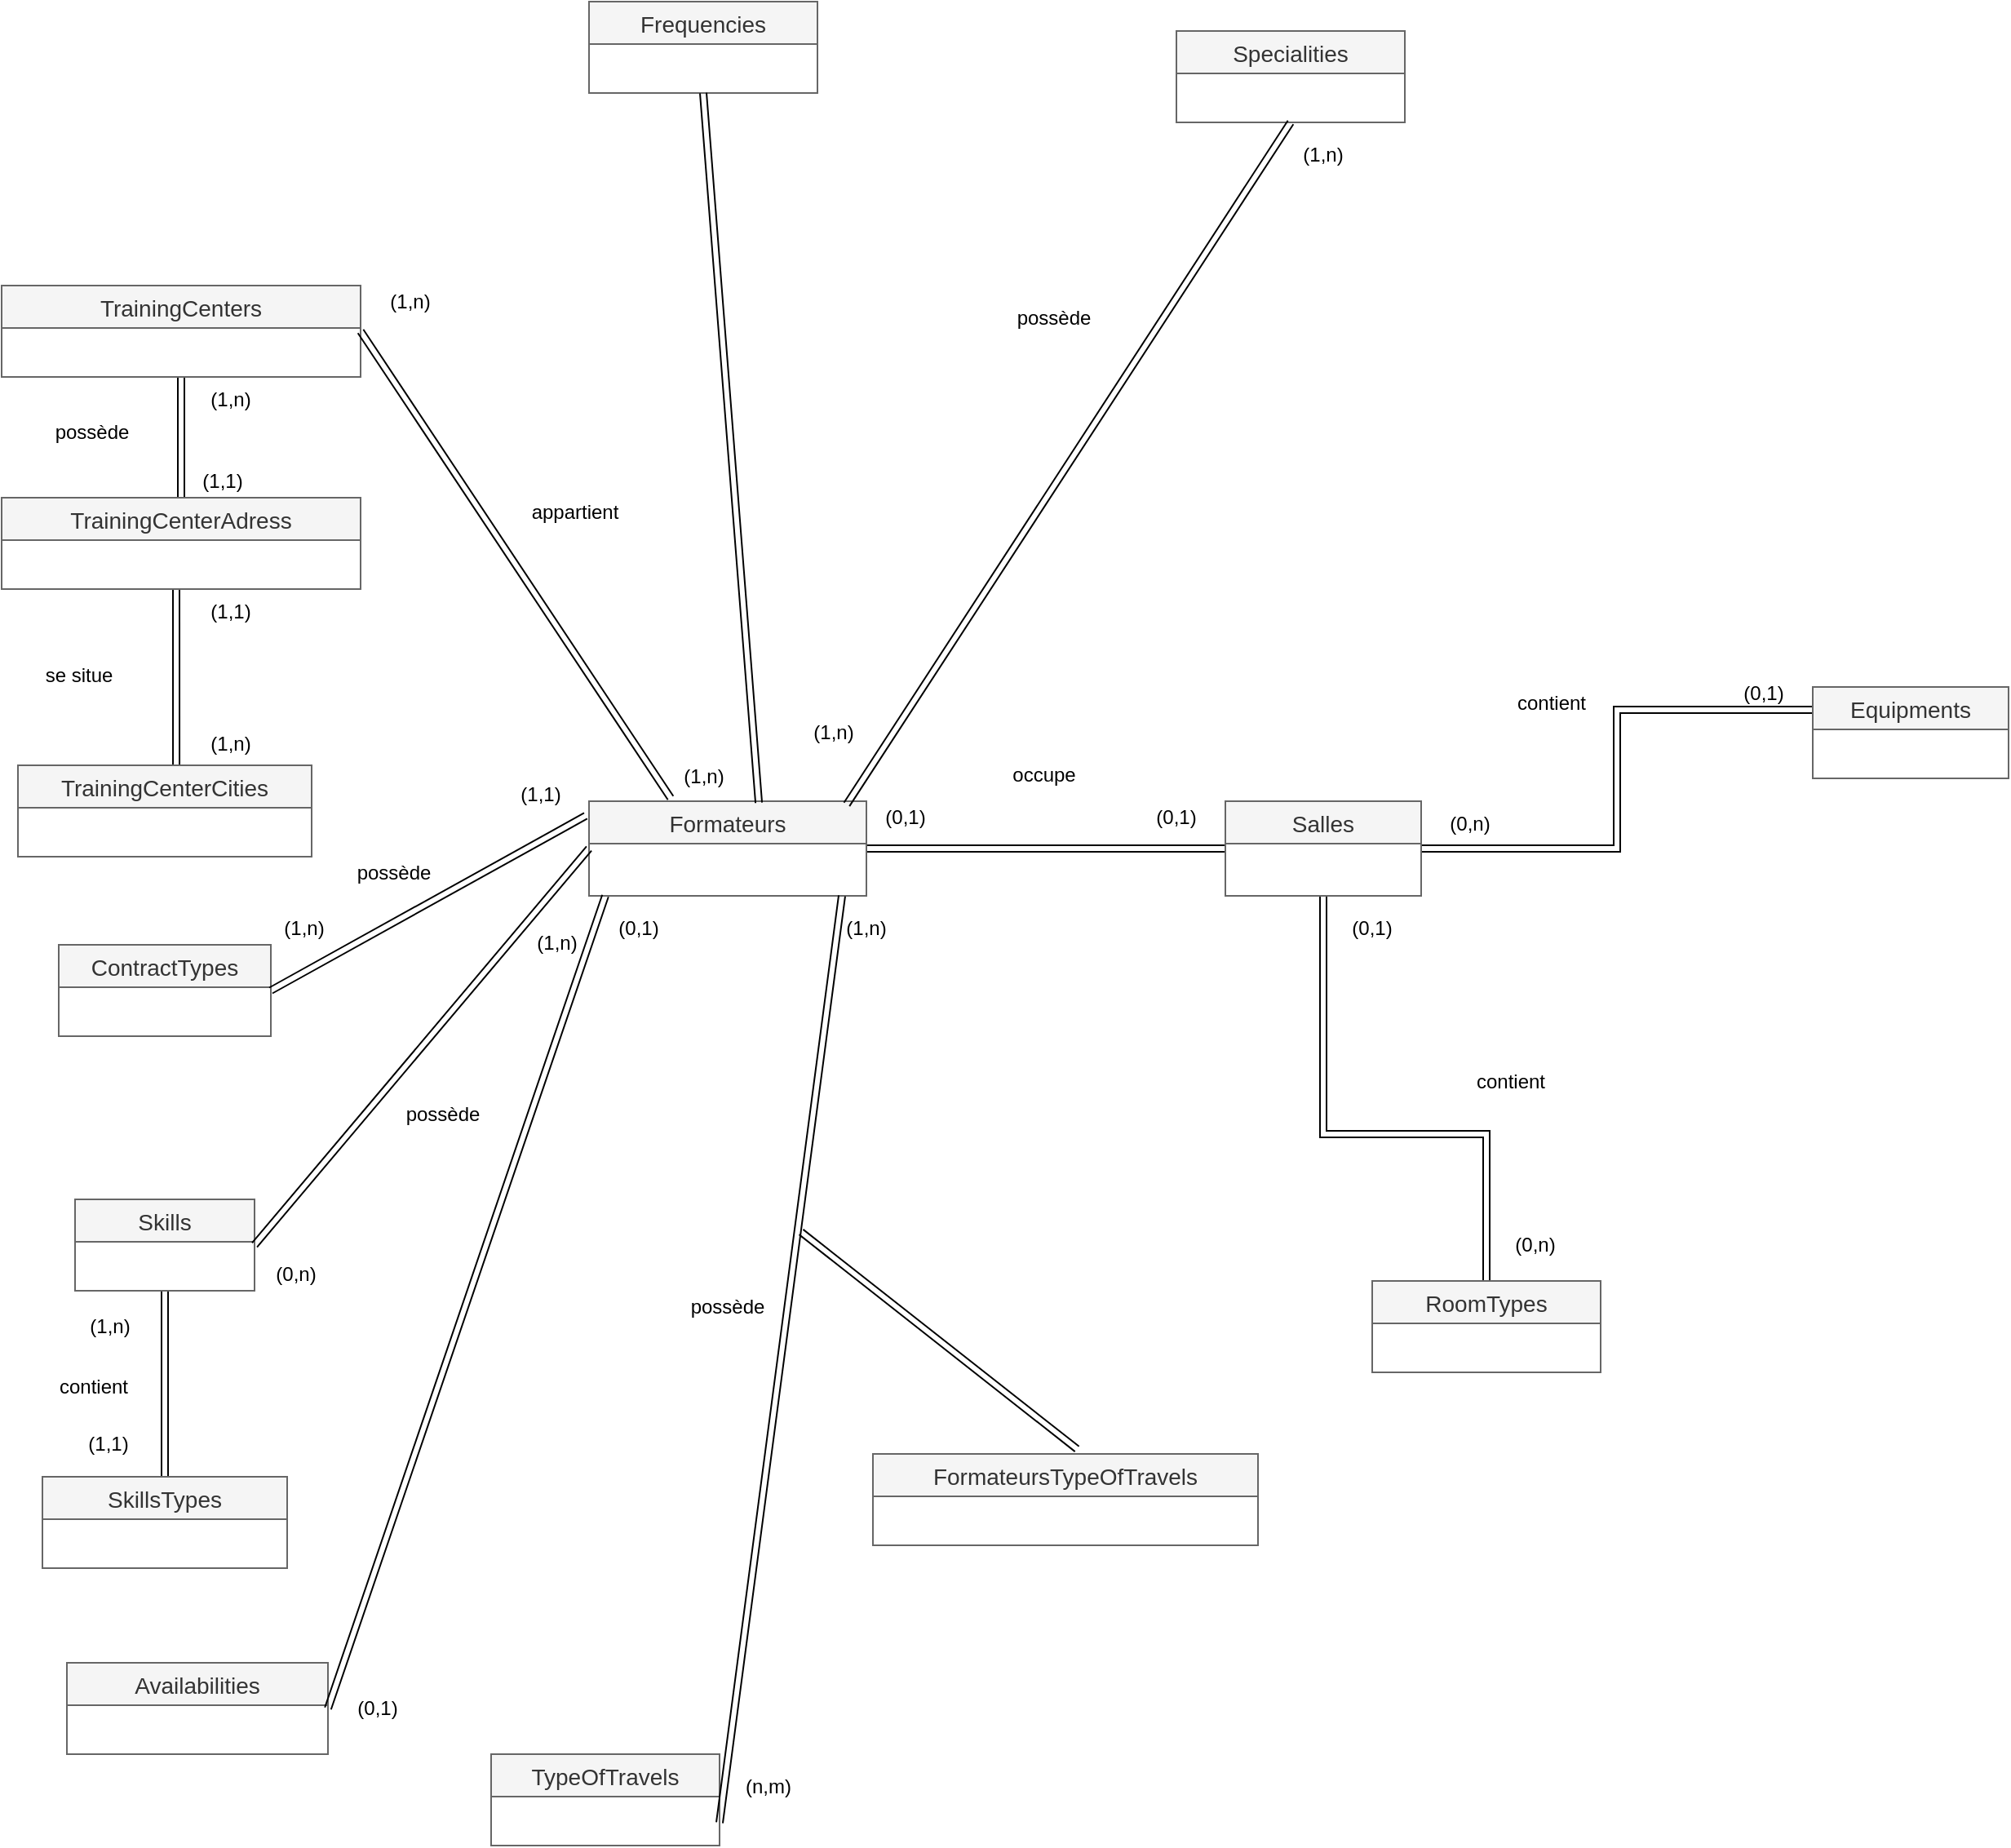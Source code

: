 <mxfile version="12.5.1" pages="2"><diagram id="z8Qfyt9-eMvjG8zOJKqd" name="Page-1"><mxGraphModel dx="1422" dy="1596" grid="1" gridSize="10" guides="1" tooltips="1" connect="1" arrows="1" fold="1" page="1" pageScale="1" pageWidth="1169" pageHeight="827" math="0" shadow="0"><root><mxCell id="0"/><mxCell id="1" parent="0"/><mxCell id="sPGg2wGzPHmWxdwKOFDi-5" style="edgeStyle=orthogonalEdgeStyle;rounded=0;orthogonalLoop=1;jettySize=auto;html=1;exitX=1;exitY=0.5;exitDx=0;exitDy=0;entryX=0;entryY=0.5;entryDx=0;entryDy=0;shape=link;" edge="1" parent="1" source="PxYrfyLk3lkFEPE1yaKh-5" target="sPGg2wGzPHmWxdwKOFDi-2"><mxGeometry relative="1" as="geometry"/></mxCell><mxCell id="PxYrfyLk3lkFEPE1yaKh-5" value="Formateurs" style="swimlane;fontStyle=0;childLayout=stackLayout;horizontal=1;startSize=26;fillColor=#f5f5f5;horizontalStack=0;resizeParent=1;resizeParentMax=0;resizeLast=0;collapsible=1;marginBottom=0;swimlaneFillColor=#ffffff;align=center;fontSize=14;strokeColor=#666666;fontColor=#333333;" parent="1" vertex="1"><mxGeometry x="390" y="326" width="170" height="58" as="geometry"/></mxCell><mxCell id="sPGg2wGzPHmWxdwKOFDi-31" style="edgeStyle=orthogonalEdgeStyle;shape=link;rounded=0;orthogonalLoop=1;jettySize=auto;html=1;exitX=0.5;exitY=1;exitDx=0;exitDy=0;entryX=0.5;entryY=0;entryDx=0;entryDy=0;" edge="1" parent="1" source="PxYrfyLk3lkFEPE1yaKh-94" target="RFUtf2Z5HmkwOicb4BiN-16"><mxGeometry relative="1" as="geometry"><Array as="points"><mxPoint x="140" y="120"/><mxPoint x="140" y="120"/></Array></mxGeometry></mxCell><mxCell id="PxYrfyLk3lkFEPE1yaKh-94" value="TrainingCenters" style="swimlane;fontStyle=0;childLayout=stackLayout;horizontal=1;startSize=26;fillColor=#f5f5f5;horizontalStack=0;resizeParent=1;resizeParentMax=0;resizeLast=0;collapsible=1;marginBottom=0;swimlaneFillColor=#ffffff;align=center;fontSize=14;strokeColor=#666666;fontColor=#333333;" parent="1" vertex="1"><mxGeometry x="30" y="10" width="220" height="56" as="geometry"/></mxCell><mxCell id="PxYrfyLk3lkFEPE1yaKh-97" value="Frequencies" style="swimlane;fontStyle=0;childLayout=stackLayout;horizontal=1;startSize=26;fillColor=#f5f5f5;horizontalStack=0;resizeParent=1;resizeParentMax=0;resizeLast=0;collapsible=1;marginBottom=0;swimlaneFillColor=#ffffff;align=center;fontSize=14;strokeColor=#666666;fontColor=#333333;" parent="1" vertex="1"><mxGeometry x="390" y="-164" width="140" height="56" as="geometry"/></mxCell><mxCell id="PxYrfyLk3lkFEPE1yaKh-100" value="Specialities" style="swimlane;fontStyle=0;childLayout=stackLayout;horizontal=1;startSize=26;fillColor=#f5f5f5;horizontalStack=0;resizeParent=1;resizeParentMax=0;resizeLast=0;collapsible=1;marginBottom=0;swimlaneFillColor=#ffffff;align=center;fontSize=14;strokeColor=#666666;fontColor=#333333;" parent="1" vertex="1"><mxGeometry x="750" y="-146" width="140" height="56" as="geometry"/></mxCell><mxCell id="_mX2zybibpnwXKWgDiXK-1" value="ContractTypes" style="swimlane;fontStyle=0;childLayout=stackLayout;horizontal=1;startSize=26;fillColor=#f5f5f5;horizontalStack=0;resizeParent=1;resizeParentMax=0;resizeLast=0;collapsible=1;marginBottom=0;swimlaneFillColor=#ffffff;align=center;fontSize=14;strokeColor=#666666;fontColor=#333333;" parent="1" vertex="1"><mxGeometry x="65" y="414" width="130" height="56" as="geometry"/></mxCell><mxCell id="sPGg2wGzPHmWxdwKOFDi-41" style="edgeStyle=orthogonalEdgeStyle;shape=link;rounded=0;orthogonalLoop=1;jettySize=auto;html=1;exitX=0.5;exitY=1;exitDx=0;exitDy=0;entryX=0.5;entryY=0;entryDx=0;entryDy=0;" edge="1" parent="1" source="_mX2zybibpnwXKWgDiXK-6" target="RFUtf2Z5HmkwOicb4BiN-1"><mxGeometry relative="1" as="geometry"/></mxCell><mxCell id="_mX2zybibpnwXKWgDiXK-6" value="Skills" style="swimlane;fontStyle=0;childLayout=stackLayout;horizontal=1;startSize=26;fillColor=#f5f5f5;horizontalStack=0;resizeParent=1;resizeParentMax=0;resizeLast=0;collapsible=1;marginBottom=0;swimlaneFillColor=#ffffff;align=center;fontSize=14;strokeColor=#666666;fontColor=#333333;" parent="1" vertex="1"><mxGeometry x="75" y="570" width="110" height="56" as="geometry"/></mxCell><mxCell id="RFUtf2Z5HmkwOicb4BiN-1" value="SkillsTypes" style="swimlane;fontStyle=0;childLayout=stackLayout;horizontal=1;startSize=26;fillColor=#f5f5f5;horizontalStack=0;resizeParent=1;resizeParentMax=0;resizeLast=0;collapsible=1;marginBottom=0;swimlaneFillColor=#ffffff;align=center;fontSize=14;strokeColor=#666666;fontColor=#333333;" parent="1" vertex="1"><mxGeometry x="55" y="740" width="150" height="56" as="geometry"/></mxCell><mxCell id="RFUtf2Z5HmkwOicb4BiN-6" value="Availabilities" style="swimlane;fontStyle=0;childLayout=stackLayout;horizontal=1;startSize=26;fillColor=#f5f5f5;horizontalStack=0;resizeParent=1;resizeParentMax=0;resizeLast=0;collapsible=1;marginBottom=0;swimlaneFillColor=#ffffff;align=center;fontSize=14;strokeColor=#666666;fontColor=#333333;" parent="1" vertex="1"><mxGeometry x="70" y="854" width="160" height="56" as="geometry"/></mxCell><mxCell id="RFUtf2Z5HmkwOicb4BiN-11" value="TypeOfTravels" style="swimlane;fontStyle=0;childLayout=stackLayout;horizontal=1;startSize=26;fillColor=#f5f5f5;horizontalStack=0;resizeParent=1;resizeParentMax=0;resizeLast=0;collapsible=1;marginBottom=0;swimlaneFillColor=#ffffff;align=center;fontSize=14;strokeColor=#666666;fontColor=#333333;" parent="1" vertex="1"><mxGeometry x="330" y="910" width="140" height="56" as="geometry"/></mxCell><mxCell id="sPGg2wGzPHmWxdwKOFDi-32" style="edgeStyle=orthogonalEdgeStyle;shape=link;rounded=0;orthogonalLoop=1;jettySize=auto;html=1;exitX=0.5;exitY=1;exitDx=0;exitDy=0;entryX=0.539;entryY=0.018;entryDx=0;entryDy=0;entryPerimeter=0;" edge="1" parent="1" source="RFUtf2Z5HmkwOicb4BiN-16" target="RFUtf2Z5HmkwOicb4BiN-34"><mxGeometry relative="1" as="geometry"><Array as="points"><mxPoint x="180" y="194"/><mxPoint x="182" y="194"/></Array></mxGeometry></mxCell><mxCell id="RFUtf2Z5HmkwOicb4BiN-16" value="TrainingCenterAdress" style="swimlane;fontStyle=0;childLayout=stackLayout;horizontal=1;startSize=26;fillColor=#f5f5f5;horizontalStack=0;resizeParent=1;resizeParentMax=0;resizeLast=0;collapsible=1;marginBottom=0;swimlaneFillColor=#ffffff;align=center;fontSize=14;strokeColor=#666666;fontColor=#333333;" parent="1" vertex="1"><mxGeometry x="30" y="140" width="220" height="56" as="geometry"/></mxCell><mxCell id="RFUtf2Z5HmkwOicb4BiN-34" value="TrainingCenterCities" style="swimlane;fontStyle=0;childLayout=stackLayout;horizontal=1;startSize=26;fillColor=#f5f5f5;horizontalStack=0;resizeParent=1;resizeParentMax=0;resizeLast=0;collapsible=1;marginBottom=0;swimlaneFillColor=#ffffff;align=center;fontSize=14;strokeColor=#666666;fontColor=#333333;" parent="1" vertex="1"><mxGeometry x="40" y="304" width="180" height="56" as="geometry"/></mxCell><mxCell id="sPGg2wGzPHmWxdwKOFDi-11" style="edgeStyle=orthogonalEdgeStyle;rounded=0;orthogonalLoop=1;jettySize=auto;html=1;exitX=1;exitY=0.5;exitDx=0;exitDy=0;entryX=0;entryY=0.25;entryDx=0;entryDy=0;shape=link;" edge="1" parent="1" source="sPGg2wGzPHmWxdwKOFDi-2" target="sPGg2wGzPHmWxdwKOFDi-3"><mxGeometry relative="1" as="geometry"/></mxCell><mxCell id="sPGg2wGzPHmWxdwKOFDi-25" style="edgeStyle=orthogonalEdgeStyle;shape=link;rounded=0;orthogonalLoop=1;jettySize=auto;html=1;exitX=0.5;exitY=1;exitDx=0;exitDy=0;entryX=0.5;entryY=0;entryDx=0;entryDy=0;" edge="1" parent="1" source="sPGg2wGzPHmWxdwKOFDi-2" target="sPGg2wGzPHmWxdwKOFDi-4"><mxGeometry relative="1" as="geometry"><Array as="points"><mxPoint x="840" y="530"/><mxPoint x="940" y="530"/></Array></mxGeometry></mxCell><mxCell id="sPGg2wGzPHmWxdwKOFDi-2" value="Salles" style="swimlane;fontStyle=0;childLayout=stackLayout;horizontal=1;startSize=26;fillColor=#f5f5f5;horizontalStack=0;resizeParent=1;resizeParentMax=0;resizeLast=0;collapsible=1;marginBottom=0;swimlaneFillColor=#ffffff;align=center;fontSize=14;labelBackgroundColor=none;strokeColor=#666666;fontColor=#333333;" vertex="1" parent="1"><mxGeometry x="780" y="326" width="120" height="58" as="geometry"/></mxCell><mxCell id="sPGg2wGzPHmWxdwKOFDi-3" value="Equipments" style="swimlane;fontStyle=0;childLayout=stackLayout;horizontal=1;startSize=26;fillColor=#f5f5f5;horizontalStack=0;resizeParent=1;resizeParentMax=0;resizeLast=0;collapsible=1;marginBottom=0;swimlaneFillColor=#ffffff;align=center;fontSize=14;strokeColor=#666666;fontColor=#333333;" vertex="1" parent="1"><mxGeometry x="1140" y="256" width="120" height="56" as="geometry"/></mxCell><mxCell id="sPGg2wGzPHmWxdwKOFDi-4" value="RoomTypes" style="swimlane;fontStyle=0;childLayout=stackLayout;horizontal=1;startSize=26;fillColor=#f5f5f5;horizontalStack=0;resizeParent=1;resizeParentMax=0;resizeLast=0;collapsible=1;marginBottom=0;swimlaneFillColor=#ffffff;align=center;fontSize=14;strokeColor=#666666;fontColor=#333333;" vertex="1" parent="1"><mxGeometry x="870" y="620" width="140" height="56" as="geometry"/></mxCell><mxCell id="sPGg2wGzPHmWxdwKOFDi-7" value="(0,1)" style="text;html=1;strokeColor=none;fillColor=none;align=center;verticalAlign=middle;whiteSpace=wrap;rounded=0;" vertex="1" parent="1"><mxGeometry x="564" y="326" width="40" height="20" as="geometry"/></mxCell><mxCell id="sPGg2wGzPHmWxdwKOFDi-8" value="(0,1)" style="text;html=1;strokeColor=none;fillColor=none;align=center;verticalAlign=middle;whiteSpace=wrap;rounded=0;" vertex="1" parent="1"><mxGeometry x="730" y="326" width="40" height="20" as="geometry"/></mxCell><mxCell id="sPGg2wGzPHmWxdwKOFDi-16" value="(0,n)" style="text;html=1;strokeColor=none;fillColor=none;align=center;verticalAlign=middle;whiteSpace=wrap;rounded=0;" vertex="1" parent="1"><mxGeometry x="910" y="330" width="40" height="20" as="geometry"/></mxCell><mxCell id="sPGg2wGzPHmWxdwKOFDi-19" value="(0,1)" style="text;html=1;strokeColor=none;fillColor=none;align=center;verticalAlign=middle;whiteSpace=wrap;rounded=0;" vertex="1" parent="1"><mxGeometry x="1090" y="250" width="40" height="20" as="geometry"/></mxCell><mxCell id="sPGg2wGzPHmWxdwKOFDi-26" value="(0,1)" style="text;html=1;strokeColor=none;fillColor=none;align=center;verticalAlign=middle;whiteSpace=wrap;rounded=0;" vertex="1" parent="1"><mxGeometry x="850" y="394" width="40" height="20" as="geometry"/></mxCell><mxCell id="sPGg2wGzPHmWxdwKOFDi-27" value="(0,n)" style="text;html=1;strokeColor=none;fillColor=none;align=center;verticalAlign=middle;whiteSpace=wrap;rounded=0;" vertex="1" parent="1"><mxGeometry x="950" y="588" width="40" height="20" as="geometry"/></mxCell><mxCell id="sPGg2wGzPHmWxdwKOFDi-29" value="" style="endArrow=classic;html=1;exitX=0.929;exitY=0.034;exitDx=0;exitDy=0;exitPerimeter=0;entryX=0.5;entryY=1;entryDx=0;entryDy=0;shape=link;" edge="1" parent="1" source="PxYrfyLk3lkFEPE1yaKh-5" target="PxYrfyLk3lkFEPE1yaKh-100"><mxGeometry width="50" height="50" relative="1" as="geometry"><mxPoint x="520" y="340" as="sourcePoint"/><mxPoint x="310" y="-220" as="targetPoint"/></mxGeometry></mxCell><mxCell id="sPGg2wGzPHmWxdwKOFDi-30" value="" style="endArrow=classic;html=1;exitX=0.612;exitY=0.017;exitDx=0;exitDy=0;entryX=0.5;entryY=1;entryDx=0;entryDy=0;exitPerimeter=0;shape=link;" edge="1" parent="1" source="PxYrfyLk3lkFEPE1yaKh-5" target="PxYrfyLk3lkFEPE1yaKh-97"><mxGeometry width="50" height="50" relative="1" as="geometry"><mxPoint x="546.95" y="435.962" as="sourcePoint"/><mxPoint x="250.0" y="-110.002" as="targetPoint"/></mxGeometry></mxCell><mxCell id="sPGg2wGzPHmWxdwKOFDi-34" value="" style="endArrow=classic;html=1;exitX=-0.012;exitY=0.155;exitDx=0;exitDy=0;entryX=1;entryY=0.5;entryDx=0;entryDy=0;exitPerimeter=0;shape=link;" edge="1" parent="1" source="PxYrfyLk3lkFEPE1yaKh-5" target="_mX2zybibpnwXKWgDiXK-1"><mxGeometry width="50" height="50" relative="1" as="geometry"><mxPoint x="390" y="350" as="sourcePoint"/><mxPoint x="256.25" y="394" as="targetPoint"/></mxGeometry></mxCell><mxCell id="sPGg2wGzPHmWxdwKOFDi-36" value="" style="endArrow=classic;html=1;shape=link;entryX=1;entryY=0.5;entryDx=0;entryDy=0;" edge="1" parent="1" target="PxYrfyLk3lkFEPE1yaKh-94"><mxGeometry width="50" height="50" relative="1" as="geometry"><mxPoint x="440" y="324" as="sourcePoint"/><mxPoint x="290" y="40" as="targetPoint"/></mxGeometry></mxCell><mxCell id="sPGg2wGzPHmWxdwKOFDi-37" value="occupe" style="text;html=1;strokeColor=none;fillColor=none;align=center;verticalAlign=middle;whiteSpace=wrap;rounded=0;" vertex="1" parent="1"><mxGeometry x="604" y="300" width="130" height="20" as="geometry"/></mxCell><mxCell id="sPGg2wGzPHmWxdwKOFDi-38" value="contient" style="text;html=1;strokeColor=none;fillColor=none;align=center;verticalAlign=middle;whiteSpace=wrap;rounded=0;rotation=0;" vertex="1" parent="1"><mxGeometry x="910" y="256" width="140" height="20" as="geometry"/></mxCell><mxCell id="sPGg2wGzPHmWxdwKOFDi-39" value="contient" style="text;html=1;strokeColor=none;fillColor=none;align=center;verticalAlign=middle;whiteSpace=wrap;rounded=0;rotation=0;" vertex="1" parent="1"><mxGeometry x="890" y="488" width="130" height="20" as="geometry"/></mxCell><mxCell id="sPGg2wGzPHmWxdwKOFDi-40" value="" style="endArrow=classic;html=1;exitX=0;exitY=0.5;exitDx=0;exitDy=0;entryX=1;entryY=0.5;entryDx=0;entryDy=0;shape=link;" edge="1" parent="1" source="PxYrfyLk3lkFEPE1yaKh-5" target="_mX2zybibpnwXKWgDiXK-6"><mxGeometry width="50" height="50" relative="1" as="geometry"><mxPoint x="397.96" y="344.99" as="sourcePoint"/><mxPoint x="250" y="396" as="targetPoint"/></mxGeometry></mxCell><mxCell id="sPGg2wGzPHmWxdwKOFDi-42" value="" style="endArrow=classic;html=1;exitX=0;exitY=0.5;exitDx=0;exitDy=0;entryX=1;entryY=0.5;entryDx=0;entryDy=0;shape=link;" edge="1" parent="1" target="RFUtf2Z5HmkwOicb4BiN-6"><mxGeometry width="50" height="50" relative="1" as="geometry"><mxPoint x="400" y="384" as="sourcePoint"/><mxPoint x="230" y="517" as="targetPoint"/></mxGeometry></mxCell><mxCell id="sPGg2wGzPHmWxdwKOFDi-43" value="" style="endArrow=classic;html=1;exitX=0;exitY=0.5;exitDx=0;exitDy=0;entryX=1;entryY=0.75;entryDx=0;entryDy=0;shape=link;" edge="1" parent="1" target="RFUtf2Z5HmkwOicb4BiN-11"><mxGeometry width="50" height="50" relative="1" as="geometry"><mxPoint x="545" y="384" as="sourcePoint"/><mxPoint x="380" y="818" as="targetPoint"/></mxGeometry></mxCell><mxCell id="sPGg2wGzPHmWxdwKOFDi-44" value="(1,n)" style="text;html=1;strokeColor=none;fillColor=none;align=center;verticalAlign=middle;whiteSpace=wrap;rounded=0;" vertex="1" parent="1"><mxGeometry x="540" y="394" width="40" height="20" as="geometry"/></mxCell><mxCell id="sPGg2wGzPHmWxdwKOFDi-45" value="(n,m)" style="text;html=1;strokeColor=none;fillColor=none;align=center;verticalAlign=middle;whiteSpace=wrap;rounded=0;" vertex="1" parent="1"><mxGeometry x="480" y="920" width="40" height="20" as="geometry"/></mxCell><mxCell id="sPGg2wGzPHmWxdwKOFDi-46" value="possède" style="text;html=1;strokeColor=none;fillColor=none;align=center;verticalAlign=middle;whiteSpace=wrap;rounded=0;rotation=0;" vertex="1" parent="1"><mxGeometry x="420" y="626" width="110" height="20" as="geometry"/></mxCell><mxCell id="sPGg2wGzPHmWxdwKOFDi-47" value="FormateursTypeOfTravels" style="swimlane;fontStyle=0;childLayout=stackLayout;horizontal=1;startSize=26;fillColor=#f5f5f5;horizontalStack=0;resizeParent=1;resizeParentMax=0;resizeLast=0;collapsible=1;marginBottom=0;swimlaneFillColor=#ffffff;align=center;fontSize=14;strokeColor=#666666;fontColor=#333333;" vertex="1" parent="1"><mxGeometry x="564" y="726" width="236" height="56" as="geometry"/></mxCell><mxCell id="sPGg2wGzPHmWxdwKOFDi-49" value="" style="endArrow=classic;html=1;entryX=0.53;entryY=-0.054;entryDx=0;entryDy=0;shape=link;entryPerimeter=0;" edge="1" parent="sPGg2wGzPHmWxdwKOFDi-47" target="sPGg2wGzPHmWxdwKOFDi-47"><mxGeometry width="50" height="50" relative="1" as="geometry"><mxPoint x="-44" y="-136" as="sourcePoint"/><mxPoint x="16" y="402" as="targetPoint"/></mxGeometry></mxCell><mxCell id="sPGg2wGzPHmWxdwKOFDi-51" value="(1,n)" style="text;html=1;strokeColor=none;fillColor=none;align=center;verticalAlign=middle;whiteSpace=wrap;rounded=0;" vertex="1" parent="1"><mxGeometry x="520" y="274" width="40" height="20" as="geometry"/></mxCell><mxCell id="sPGg2wGzPHmWxdwKOFDi-53" value="(1,n)" style="text;html=1;strokeColor=none;fillColor=none;align=center;verticalAlign=middle;whiteSpace=wrap;rounded=0;" vertex="1" parent="1"><mxGeometry x="820" y="-80" width="40" height="20" as="geometry"/></mxCell><mxCell id="sPGg2wGzPHmWxdwKOFDi-57" value="possède" style="text;html=1;strokeColor=none;fillColor=none;align=center;verticalAlign=middle;whiteSpace=wrap;rounded=0;" vertex="1" parent="1"><mxGeometry x="620" y="20" width="110" height="20" as="geometry"/></mxCell><mxCell id="sPGg2wGzPHmWxdwKOFDi-70" value="(0,1)" style="text;html=1;align=center;verticalAlign=middle;resizable=0;points=[];autosize=1;" vertex="1" parent="1"><mxGeometry x="400" y="394" width="40" height="20" as="geometry"/></mxCell><mxCell id="sPGg2wGzPHmWxdwKOFDi-71" value="&lt;div&gt;(0,1)&lt;/div&gt;" style="text;html=1;align=center;verticalAlign=middle;resizable=0;points=[];autosize=1;" vertex="1" parent="1"><mxGeometry x="240" y="872" width="40" height="20" as="geometry"/></mxCell><mxCell id="sPGg2wGzPHmWxdwKOFDi-72" value="(1,n)" style="text;html=1;align=center;verticalAlign=middle;resizable=0;points=[];autosize=1;" vertex="1" parent="1"><mxGeometry x="350" y="403" width="40" height="20" as="geometry"/></mxCell><mxCell id="sPGg2wGzPHmWxdwKOFDi-73" value="possède" style="text;html=1;align=center;verticalAlign=middle;resizable=0;points=[];autosize=1;" vertex="1" parent="1"><mxGeometry x="270" y="508" width="60" height="20" as="geometry"/></mxCell><mxCell id="sPGg2wGzPHmWxdwKOFDi-74" value="(0,n)" style="text;html=1;align=center;verticalAlign=middle;resizable=0;points=[];autosize=1;" vertex="1" parent="1"><mxGeometry x="190" y="606" width="40" height="20" as="geometry"/></mxCell><mxCell id="sPGg2wGzPHmWxdwKOFDi-75" value="&lt;div&gt;contient&lt;/div&gt;" style="text;html=1;align=center;verticalAlign=middle;resizable=0;points=[];autosize=1;" vertex="1" parent="1"><mxGeometry x="56" y="675" width="60" height="20" as="geometry"/></mxCell><mxCell id="sPGg2wGzPHmWxdwKOFDi-76" value="(1,n)" style="text;html=1;align=center;verticalAlign=middle;resizable=0;points=[];autosize=1;" vertex="1" parent="1"><mxGeometry x="76" y="638" width="40" height="20" as="geometry"/></mxCell><mxCell id="sPGg2wGzPHmWxdwKOFDi-77" value="(1,1)" style="text;html=1;align=center;verticalAlign=middle;resizable=0;points=[];autosize=1;" vertex="1" parent="1"><mxGeometry x="75" y="710" width="40" height="20" as="geometry"/></mxCell><mxCell id="sPGg2wGzPHmWxdwKOFDi-78" value="possède" style="text;html=1;align=center;verticalAlign=middle;resizable=0;points=[];autosize=1;" vertex="1" parent="1"><mxGeometry x="240" y="360" width="60" height="20" as="geometry"/></mxCell><mxCell id="sPGg2wGzPHmWxdwKOFDi-79" value="(1,1)" style="text;html=1;align=center;verticalAlign=middle;resizable=0;points=[];autosize=1;" vertex="1" parent="1"><mxGeometry x="340" y="312" width="40" height="20" as="geometry"/></mxCell><mxCell id="sPGg2wGzPHmWxdwKOFDi-80" value="(1,n)" style="text;html=1;align=center;verticalAlign=middle;resizable=0;points=[];autosize=1;" vertex="1" parent="1"><mxGeometry x="195" y="394" width="40" height="20" as="geometry"/></mxCell><mxCell id="sPGg2wGzPHmWxdwKOFDi-81" value="&lt;div&gt;appartient&lt;/div&gt;" style="text;html=1;align=center;verticalAlign=middle;resizable=0;points=[];autosize=1;" vertex="1" parent="1"><mxGeometry x="346" y="139" width="70" height="20" as="geometry"/></mxCell><mxCell id="sPGg2wGzPHmWxdwKOFDi-82" value="(1,n)" style="text;html=1;align=center;verticalAlign=middle;resizable=0;points=[];autosize=1;" vertex="1" parent="1"><mxGeometry x="440" y="301" width="40" height="20" as="geometry"/></mxCell><mxCell id="sPGg2wGzPHmWxdwKOFDi-83" value="(1,n)" style="text;html=1;align=center;verticalAlign=middle;resizable=0;points=[];autosize=1;" vertex="1" parent="1"><mxGeometry x="260" y="10" width="40" height="20" as="geometry"/></mxCell><mxCell id="sPGg2wGzPHmWxdwKOFDi-84" value="(1,n)" style="text;html=1;align=center;verticalAlign=middle;resizable=0;points=[];autosize=1;" vertex="1" parent="1"><mxGeometry x="150" y="70" width="40" height="20" as="geometry"/></mxCell><mxCell id="sPGg2wGzPHmWxdwKOFDi-85" value="possède" style="text;html=1;align=center;verticalAlign=middle;resizable=0;points=[];autosize=1;" vertex="1" parent="1"><mxGeometry x="55" y="90" width="60" height="20" as="geometry"/></mxCell><mxCell id="sPGg2wGzPHmWxdwKOFDi-86" value="(1,1)" style="text;html=1;align=center;verticalAlign=middle;resizable=0;points=[];autosize=1;" vertex="1" parent="1"><mxGeometry x="145" y="120" width="40" height="20" as="geometry"/></mxCell><mxCell id="sPGg2wGzPHmWxdwKOFDi-87" value="se situe" style="text;html=1;align=center;verticalAlign=middle;resizable=0;points=[];autosize=1;" vertex="1" parent="1"><mxGeometry x="47" y="239" width="60" height="20" as="geometry"/></mxCell><mxCell id="sPGg2wGzPHmWxdwKOFDi-88" value="(1,1)" style="text;html=1;align=center;verticalAlign=middle;resizable=0;points=[];autosize=1;" vertex="1" parent="1"><mxGeometry x="150" y="200" width="40" height="20" as="geometry"/></mxCell><mxCell id="sPGg2wGzPHmWxdwKOFDi-89" value="(1,n)" style="text;html=1;align=center;verticalAlign=middle;resizable=0;points=[];autosize=1;" vertex="1" parent="1"><mxGeometry x="150" y="281" width="40" height="20" as="geometry"/></mxCell></root></mxGraphModel></diagram><diagram id="PvLZJVsid1NpIyFp1j1z" name="Page-2"><mxGraphModel dx="1422" dy="769" grid="1" gridSize="10" guides="1" tooltips="1" connect="1" arrows="1" fold="1" page="1" pageScale="1" pageWidth="1169" pageHeight="827" math="0" shadow="0"><root><mxCell id="j1MhO5ioYNGKMoEIw8Nd-0"/><mxCell id="j1MhO5ioYNGKMoEIw8Nd-1" parent="j1MhO5ioYNGKMoEIw8Nd-0"/></root></mxGraphModel></diagram></mxfile>